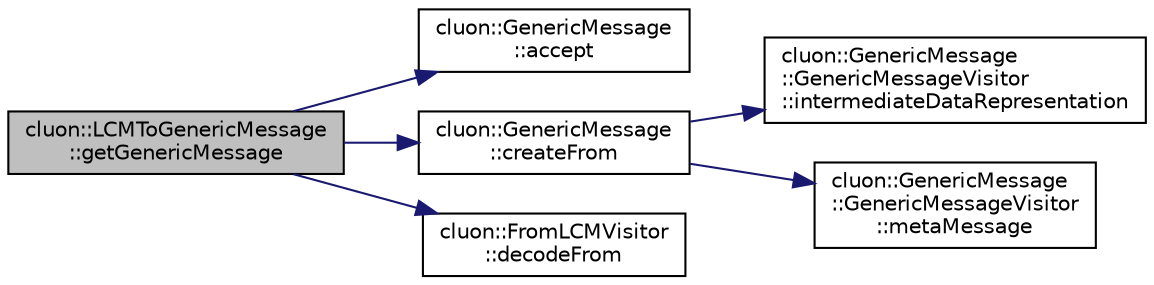 digraph "cluon::LCMToGenericMessage::getGenericMessage"
{
 // LATEX_PDF_SIZE
  edge [fontname="Helvetica",fontsize="10",labelfontname="Helvetica",labelfontsize="10"];
  node [fontname="Helvetica",fontsize="10",shape=record];
  rankdir="LR";
  Node1 [label="cluon::LCMToGenericMessage\l::getGenericMessage",height=0.2,width=0.4,color="black", fillcolor="grey75", style="filled", fontcolor="black",tooltip=" "];
  Node1 -> Node2 [color="midnightblue",fontsize="10",style="solid"];
  Node2 [label="cluon::GenericMessage\l::accept",height=0.2,width=0.4,color="black", fillcolor="white", style="filled",URL="$classcluon_1_1GenericMessage.html#af29d39495dde7f0ef332fcf5df8cb22b",tooltip=" "];
  Node1 -> Node3 [color="midnightblue",fontsize="10",style="solid"];
  Node3 [label="cluon::GenericMessage\l::createFrom",height=0.2,width=0.4,color="black", fillcolor="white", style="filled",URL="$classcluon_1_1GenericMessage.html#ad38acdbfe2d5ca936268d48d38fc7f6b",tooltip=" "];
  Node3 -> Node4 [color="midnightblue",fontsize="10",style="solid"];
  Node4 [label="cluon::GenericMessage\l::GenericMessageVisitor\l::intermediateDataRepresentation",height=0.2,width=0.4,color="black", fillcolor="white", style="filled",URL="$classcluon_1_1GenericMessage_1_1GenericMessageVisitor.html#a52f5b715720ccab26df02b1c27e16420",tooltip=" "];
  Node3 -> Node5 [color="midnightblue",fontsize="10",style="solid"];
  Node5 [label="cluon::GenericMessage\l::GenericMessageVisitor\l::metaMessage",height=0.2,width=0.4,color="black", fillcolor="white", style="filled",URL="$classcluon_1_1GenericMessage_1_1GenericMessageVisitor.html#a2645f4a94302b81ad756513889cf312a",tooltip=" "];
  Node1 -> Node6 [color="midnightblue",fontsize="10",style="solid"];
  Node6 [label="cluon::FromLCMVisitor\l::decodeFrom",height=0.2,width=0.4,color="black", fillcolor="white", style="filled",URL="$classcluon_1_1FromLCMVisitor.html#a7931baef91dab5c5854b7a7b477c19ee",tooltip=" "];
}
